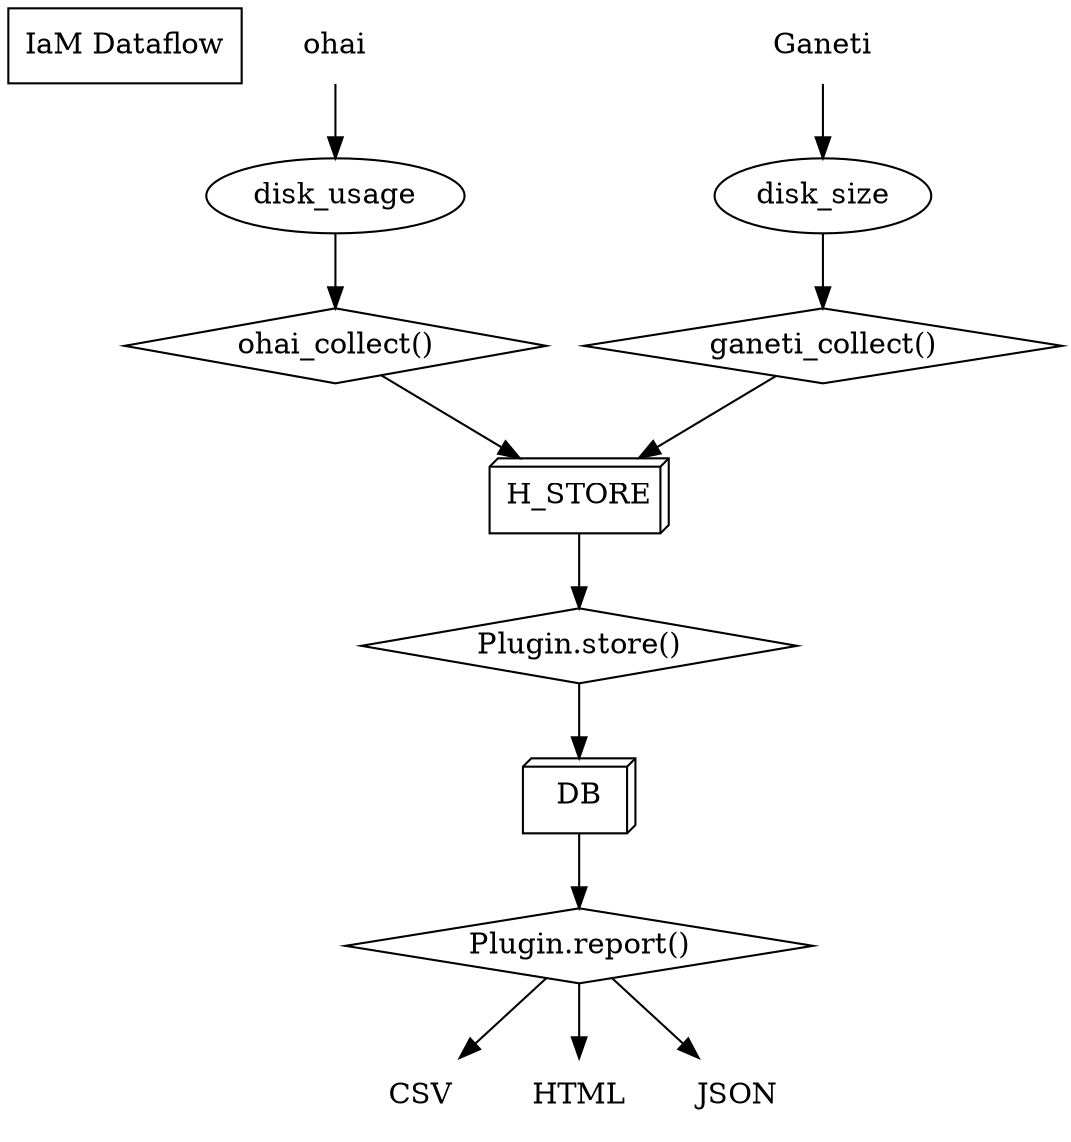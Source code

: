 digraph "IaM Dataflow" {
    TITLE
    "ohai"   -> disk_usage -> "ohai_collect()"   -> H_STORE
    "Ganeti" -> disk_size  -> "ganeti_collect()" -> H_STORE
    H_STORE -> "Plugin.store()" -> DB -> "Plugin.report()" -> {CSV,HTML,JSON}

    TITLE              [shape=box      ,label="\G"]
    "ohai"             [shape=plaintext,tooltip="External API Call"]
    "Ganeti"           [shape=plaintext,tooltip="External API Call"]
    disk_usage         [shape=ellipse  ,tooltip="API return field"]
    disk_size          [shape=ellipse  ,tooltip="API return field"]
    "ohai_collect()"   [shape=diamond  ,tooltip="Plugin method for recording data in the database."]
    "ganeti_collect()" [shape=diamond  ,tooltip="Plugin method for reporting data from the database to the user."]
    H_STORE            [shape=box3d    ,tooltip="Postgres Key:Value Store"]
    "Plugin.store()"   [shape=diamond  ,tooltip="Plugin method for recording data in the database."]
    "Plugin.report()"  [shape=diamond  ,tooltip="Plugin method for reporting data from the database to the user."]
    DB                 [shape=box3d    ,tooltip="Postgres Backed Database"]
    CSV                [shape=plaintext,tooltip="Output Format"]
    HTML               [shape=plaintext,tooltip="Output Format"]
    JSON               [shape=plaintext,tooltip="Output Format"]
}
